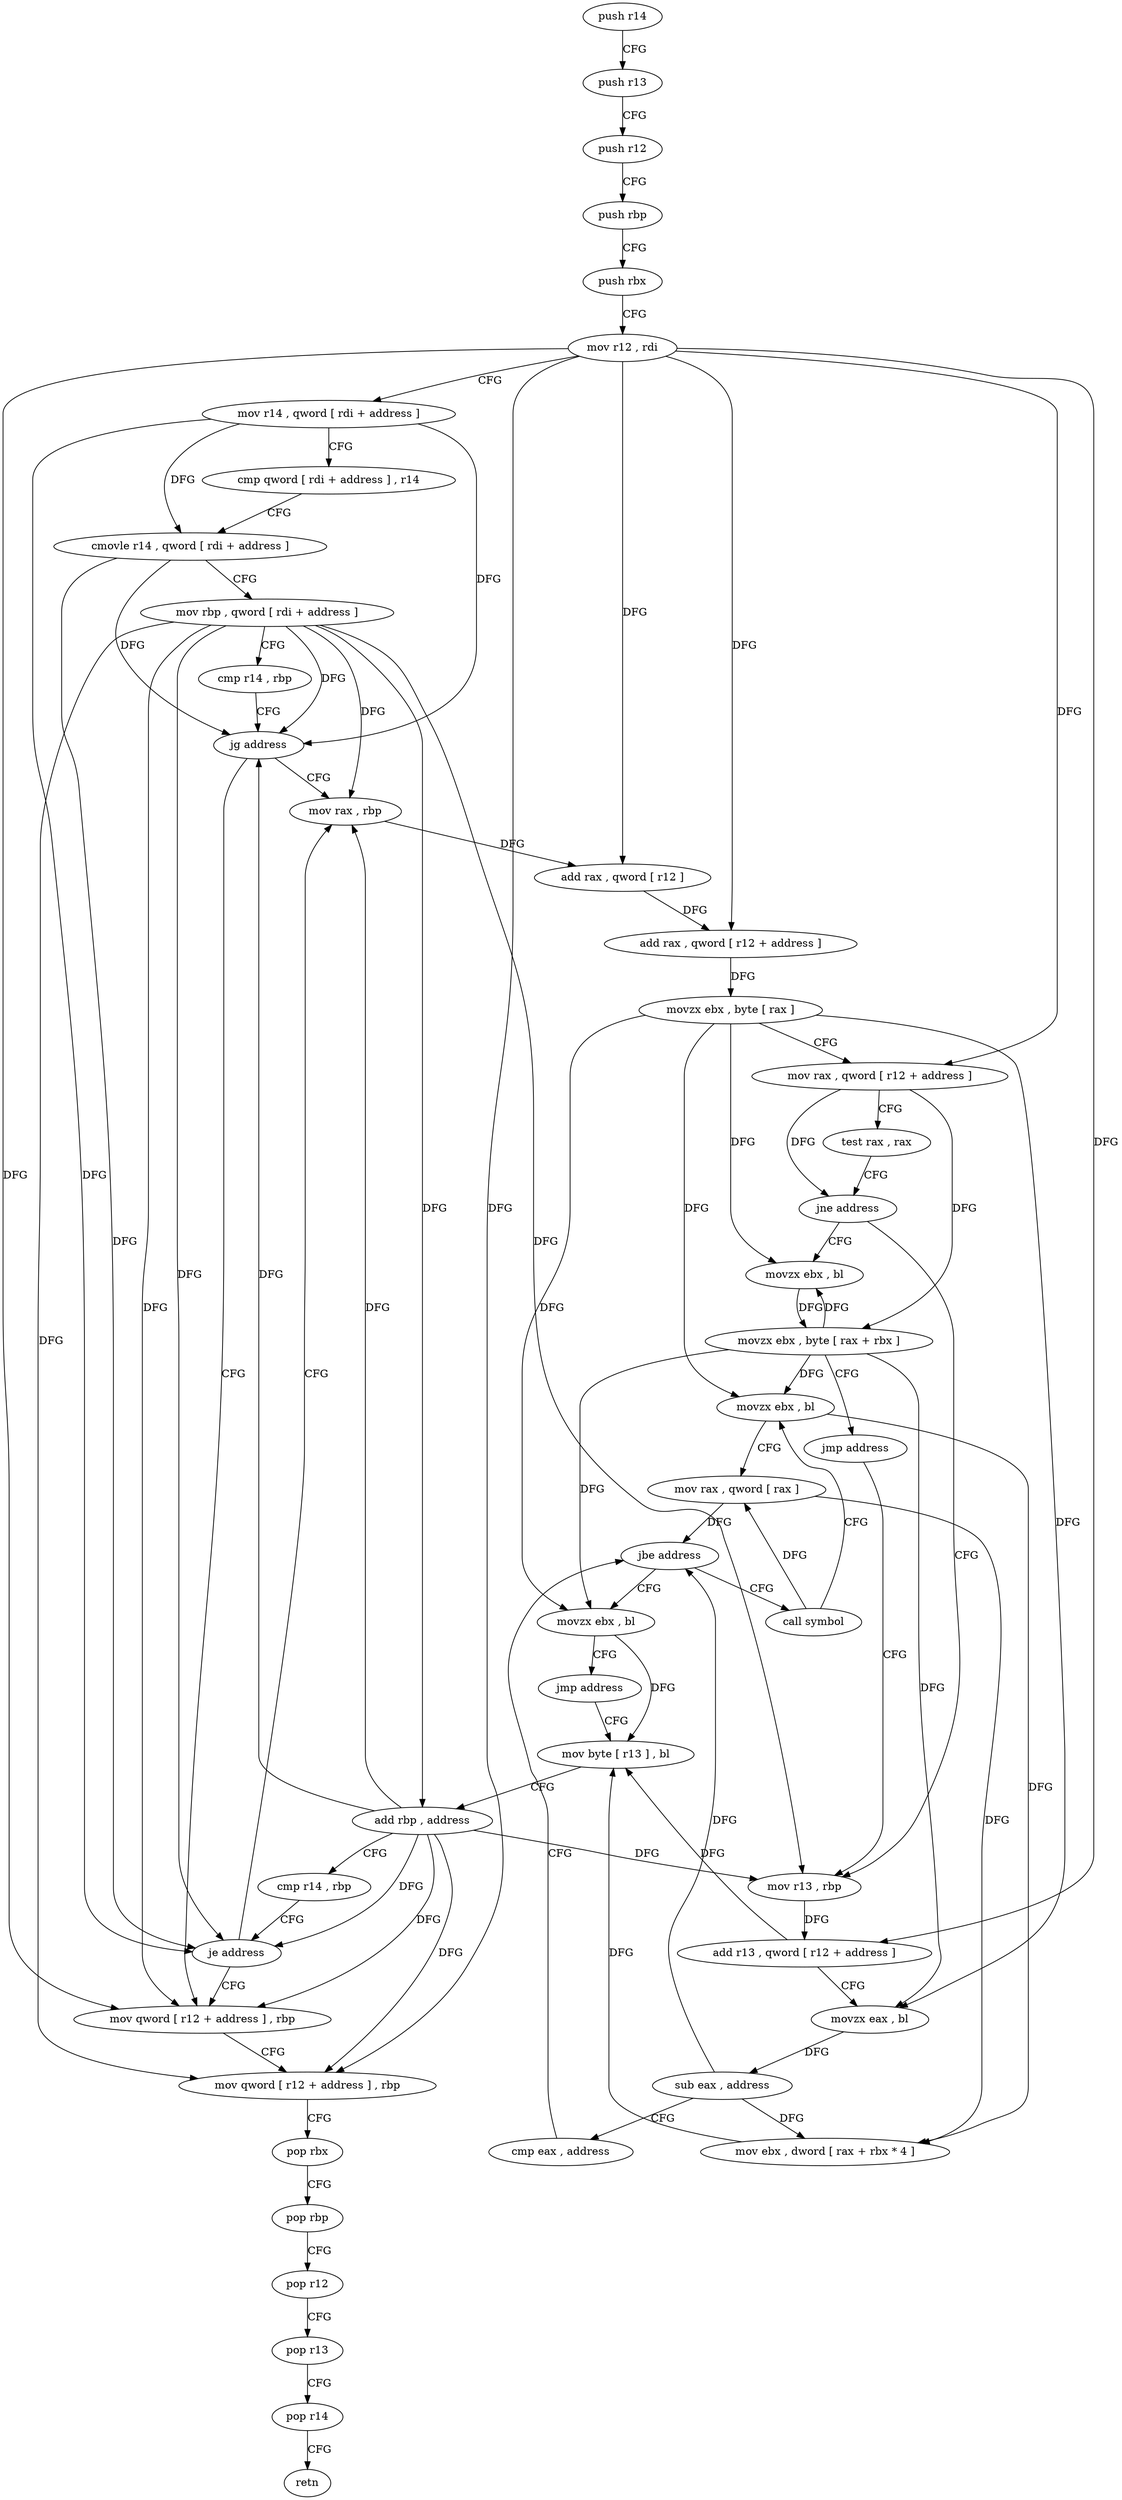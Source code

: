digraph "func" {
"4325430" [label = "push r14" ]
"4325432" [label = "push r13" ]
"4325434" [label = "push r12" ]
"4325436" [label = "push rbp" ]
"4325437" [label = "push rbx" ]
"4325438" [label = "mov r12 , rdi" ]
"4325441" [label = "mov r14 , qword [ rdi + address ]" ]
"4325445" [label = "cmp qword [ rdi + address ] , r14" ]
"4325449" [label = "cmovle r14 , qword [ rdi + address ]" ]
"4325454" [label = "mov rbp , qword [ rdi + address ]" ]
"4325458" [label = "cmp r14 , rbp" ]
"4325461" [label = "jg address" ]
"4325518" [label = "mov rax , rbp" ]
"4325463" [label = "mov qword [ r12 + address ] , rbp" ]
"4325521" [label = "add rax , qword [ r12 ]" ]
"4325525" [label = "add rax , qword [ r12 + address ]" ]
"4325530" [label = "movzx ebx , byte [ rax ]" ]
"4325533" [label = "mov rax , qword [ r12 + address ]" ]
"4325538" [label = "test rax , rax" ]
"4325541" [label = "jne address" ]
"4325482" [label = "movzx ebx , bl" ]
"4325543" [label = "mov r13 , rbp" ]
"4325468" [label = "mov qword [ r12 + address ] , rbp" ]
"4325473" [label = "pop rbx" ]
"4325474" [label = "pop rbp" ]
"4325475" [label = "pop r12" ]
"4325477" [label = "pop r13" ]
"4325479" [label = "pop r14" ]
"4325481" [label = "retn" ]
"4325485" [label = "movzx ebx , byte [ rax + rbx ]" ]
"4325489" [label = "jmp address" ]
"4325546" [label = "add r13 , qword [ r12 + address ]" ]
"4325551" [label = "movzx eax , bl" ]
"4325554" [label = "sub eax , address" ]
"4325557" [label = "cmp eax , address" ]
"4325562" [label = "jbe address" ]
"4325491" [label = "call symbol" ]
"4325564" [label = "movzx ebx , bl" ]
"4325496" [label = "movzx ebx , bl" ]
"4325499" [label = "mov rax , qword [ rax ]" ]
"4325502" [label = "mov ebx , dword [ rax + rbx * 4 ]" ]
"4325505" [label = "mov byte [ r13 ] , bl" ]
"4325567" [label = "jmp address" ]
"4325509" [label = "add rbp , address" ]
"4325513" [label = "cmp r14 , rbp" ]
"4325516" [label = "je address" ]
"4325430" -> "4325432" [ label = "CFG" ]
"4325432" -> "4325434" [ label = "CFG" ]
"4325434" -> "4325436" [ label = "CFG" ]
"4325436" -> "4325437" [ label = "CFG" ]
"4325437" -> "4325438" [ label = "CFG" ]
"4325438" -> "4325441" [ label = "CFG" ]
"4325438" -> "4325521" [ label = "DFG" ]
"4325438" -> "4325525" [ label = "DFG" ]
"4325438" -> "4325533" [ label = "DFG" ]
"4325438" -> "4325463" [ label = "DFG" ]
"4325438" -> "4325468" [ label = "DFG" ]
"4325438" -> "4325546" [ label = "DFG" ]
"4325441" -> "4325445" [ label = "CFG" ]
"4325441" -> "4325449" [ label = "DFG" ]
"4325441" -> "4325461" [ label = "DFG" ]
"4325441" -> "4325516" [ label = "DFG" ]
"4325445" -> "4325449" [ label = "CFG" ]
"4325449" -> "4325454" [ label = "CFG" ]
"4325449" -> "4325461" [ label = "DFG" ]
"4325449" -> "4325516" [ label = "DFG" ]
"4325454" -> "4325458" [ label = "CFG" ]
"4325454" -> "4325461" [ label = "DFG" ]
"4325454" -> "4325518" [ label = "DFG" ]
"4325454" -> "4325463" [ label = "DFG" ]
"4325454" -> "4325468" [ label = "DFG" ]
"4325454" -> "4325543" [ label = "DFG" ]
"4325454" -> "4325509" [ label = "DFG" ]
"4325454" -> "4325516" [ label = "DFG" ]
"4325458" -> "4325461" [ label = "CFG" ]
"4325461" -> "4325518" [ label = "CFG" ]
"4325461" -> "4325463" [ label = "CFG" ]
"4325518" -> "4325521" [ label = "DFG" ]
"4325463" -> "4325468" [ label = "CFG" ]
"4325521" -> "4325525" [ label = "DFG" ]
"4325525" -> "4325530" [ label = "DFG" ]
"4325530" -> "4325533" [ label = "CFG" ]
"4325530" -> "4325482" [ label = "DFG" ]
"4325530" -> "4325551" [ label = "DFG" ]
"4325530" -> "4325496" [ label = "DFG" ]
"4325530" -> "4325564" [ label = "DFG" ]
"4325533" -> "4325538" [ label = "CFG" ]
"4325533" -> "4325541" [ label = "DFG" ]
"4325533" -> "4325485" [ label = "DFG" ]
"4325538" -> "4325541" [ label = "CFG" ]
"4325541" -> "4325482" [ label = "CFG" ]
"4325541" -> "4325543" [ label = "CFG" ]
"4325482" -> "4325485" [ label = "DFG" ]
"4325543" -> "4325546" [ label = "DFG" ]
"4325468" -> "4325473" [ label = "CFG" ]
"4325473" -> "4325474" [ label = "CFG" ]
"4325474" -> "4325475" [ label = "CFG" ]
"4325475" -> "4325477" [ label = "CFG" ]
"4325477" -> "4325479" [ label = "CFG" ]
"4325479" -> "4325481" [ label = "CFG" ]
"4325485" -> "4325489" [ label = "CFG" ]
"4325485" -> "4325482" [ label = "DFG" ]
"4325485" -> "4325551" [ label = "DFG" ]
"4325485" -> "4325496" [ label = "DFG" ]
"4325485" -> "4325564" [ label = "DFG" ]
"4325489" -> "4325543" [ label = "CFG" ]
"4325546" -> "4325551" [ label = "CFG" ]
"4325546" -> "4325505" [ label = "DFG" ]
"4325551" -> "4325554" [ label = "DFG" ]
"4325554" -> "4325557" [ label = "CFG" ]
"4325554" -> "4325562" [ label = "DFG" ]
"4325554" -> "4325502" [ label = "DFG" ]
"4325557" -> "4325562" [ label = "CFG" ]
"4325562" -> "4325491" [ label = "CFG" ]
"4325562" -> "4325564" [ label = "CFG" ]
"4325491" -> "4325496" [ label = "CFG" ]
"4325491" -> "4325499" [ label = "DFG" ]
"4325564" -> "4325567" [ label = "CFG" ]
"4325564" -> "4325505" [ label = "DFG" ]
"4325496" -> "4325499" [ label = "CFG" ]
"4325496" -> "4325502" [ label = "DFG" ]
"4325499" -> "4325502" [ label = "DFG" ]
"4325499" -> "4325562" [ label = "DFG" ]
"4325502" -> "4325505" [ label = "DFG" ]
"4325505" -> "4325509" [ label = "CFG" ]
"4325567" -> "4325505" [ label = "CFG" ]
"4325509" -> "4325513" [ label = "CFG" ]
"4325509" -> "4325461" [ label = "DFG" ]
"4325509" -> "4325518" [ label = "DFG" ]
"4325509" -> "4325463" [ label = "DFG" ]
"4325509" -> "4325468" [ label = "DFG" ]
"4325509" -> "4325543" [ label = "DFG" ]
"4325509" -> "4325516" [ label = "DFG" ]
"4325513" -> "4325516" [ label = "CFG" ]
"4325516" -> "4325463" [ label = "CFG" ]
"4325516" -> "4325518" [ label = "CFG" ]
}
